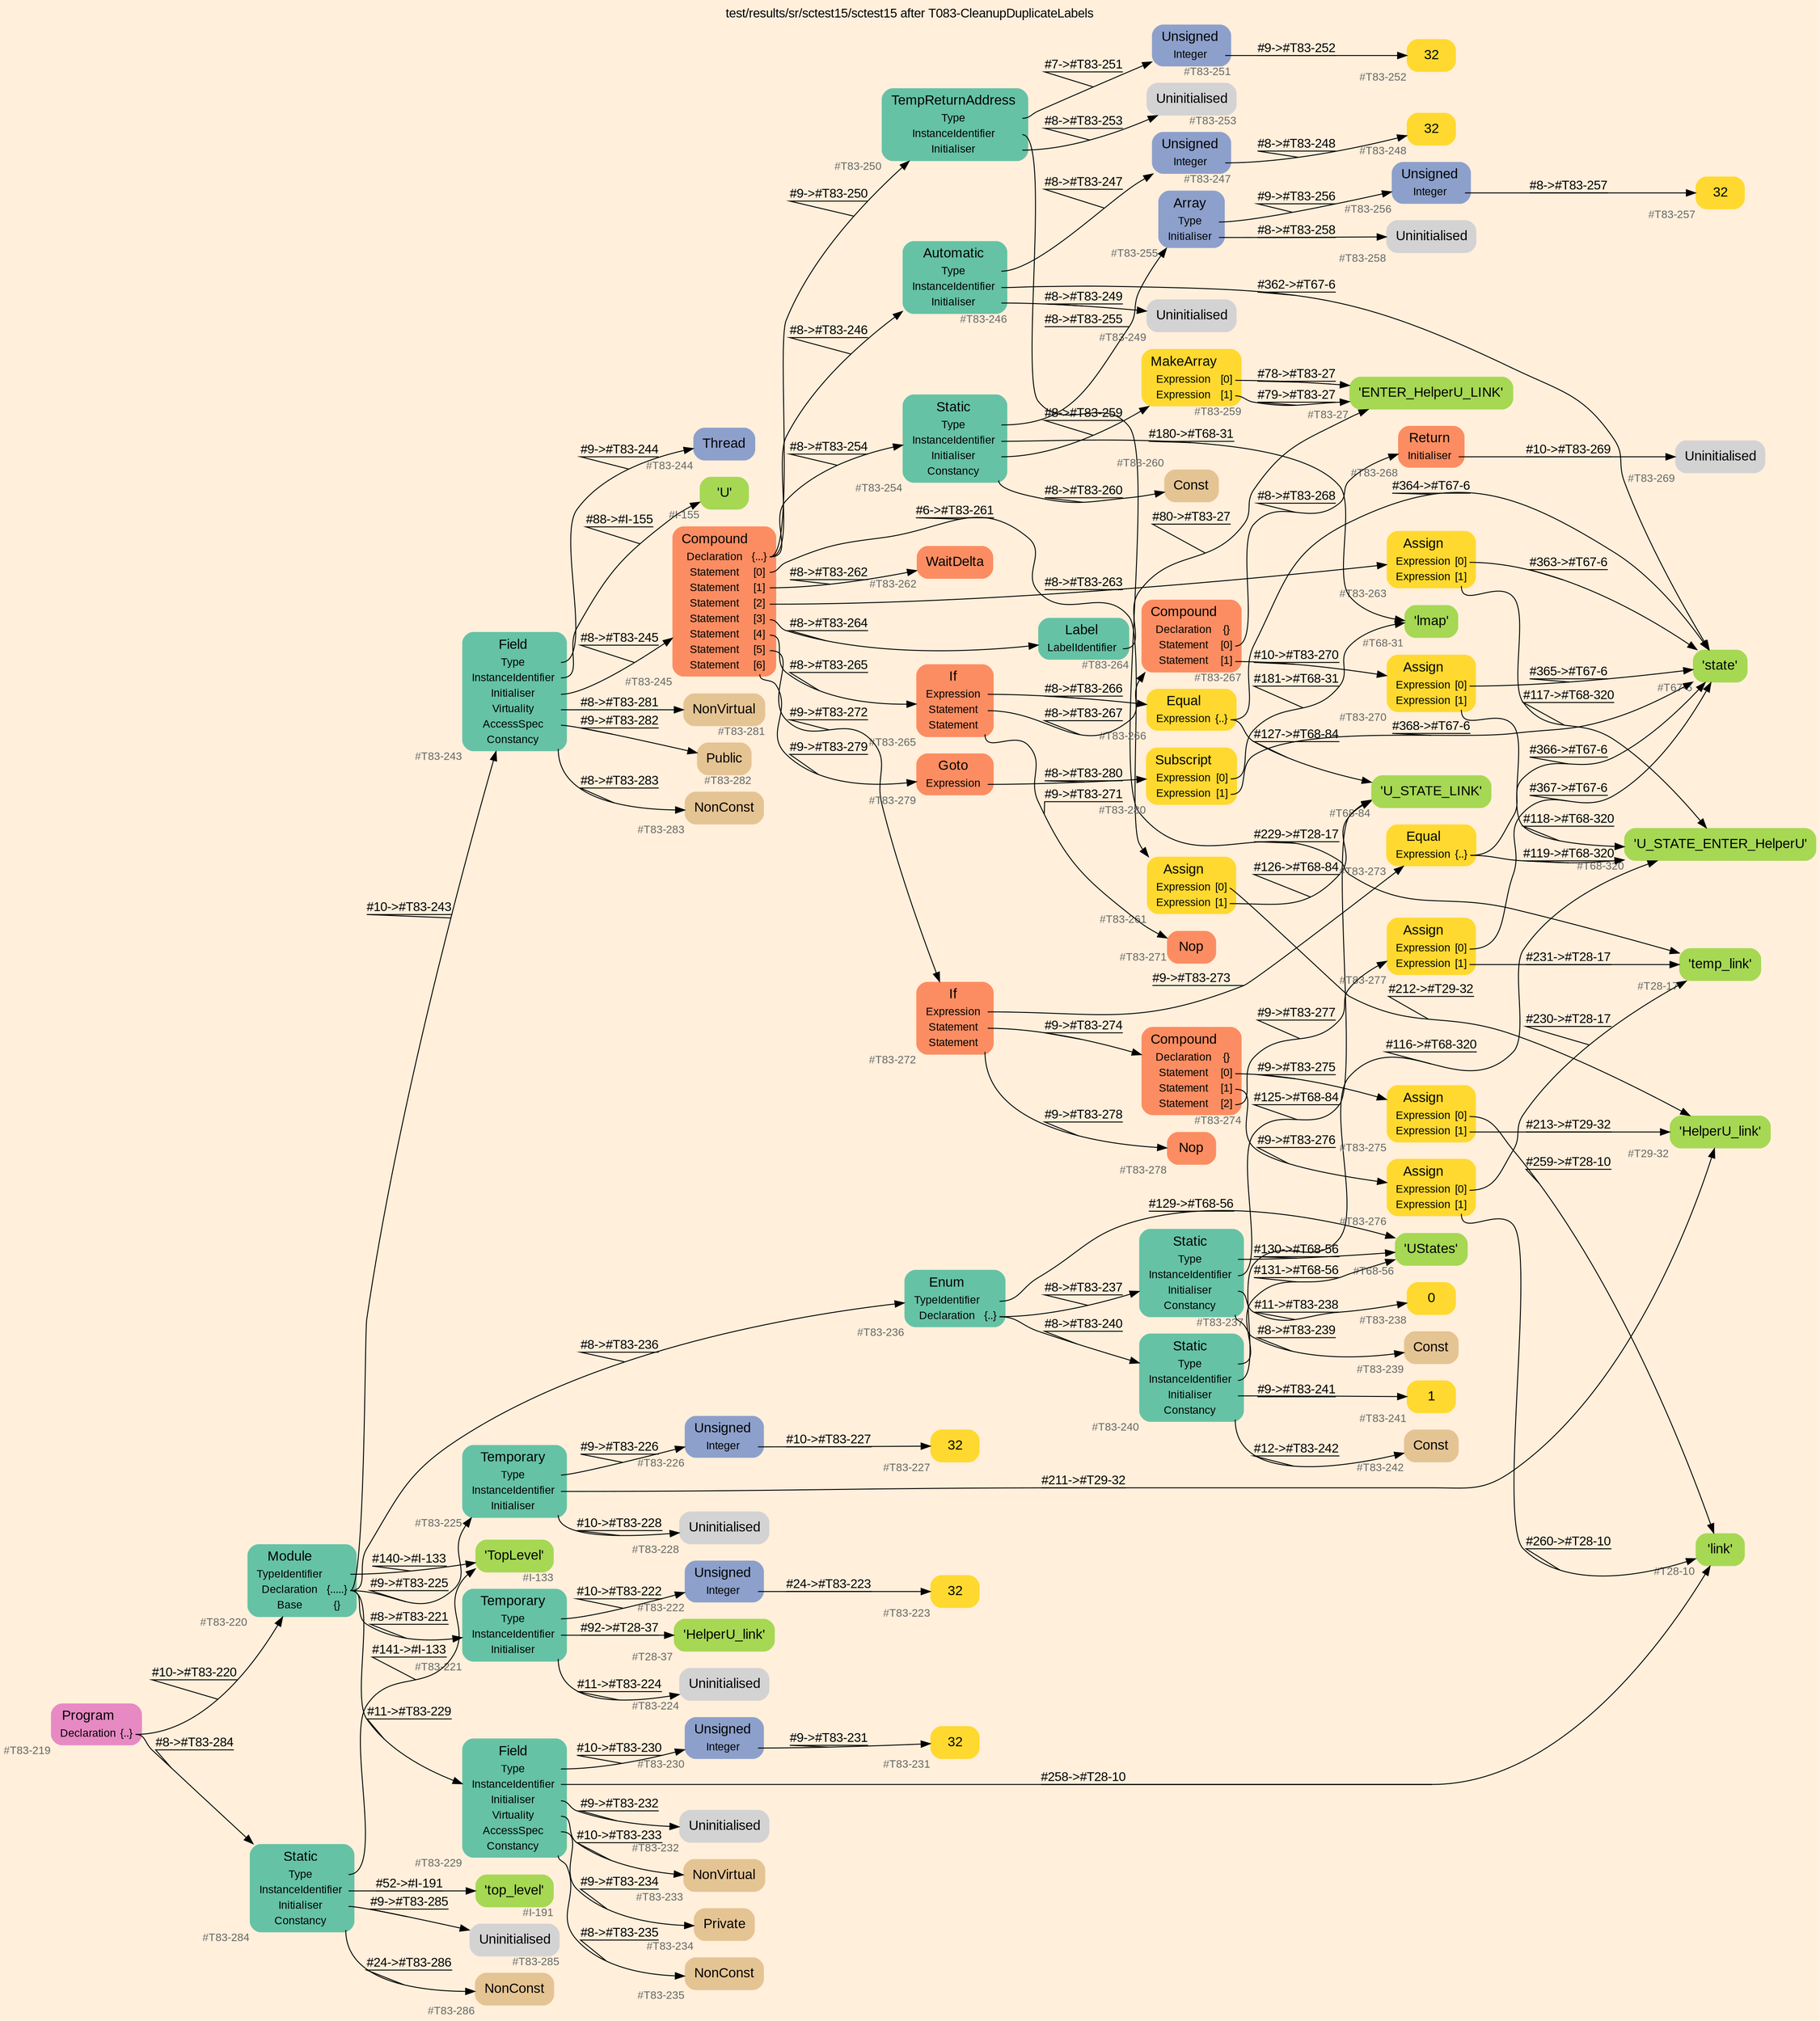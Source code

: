 digraph "test/results/sr/sctest15/sctest15 after T083-CleanupDuplicateLabels" {
label = "test/results/sr/sctest15/sctest15 after T083-CleanupDuplicateLabels"
labelloc = t
graph [
    rankdir = "LR"
    ranksep = 0.3
    bgcolor = antiquewhite1
    color = black
    fontcolor = black
    fontname = "Arial"
];
node [
    fontname = "Arial"
];
edge [
    fontname = "Arial"
];

// -------------------- node figure --------------------
// -------- block #T83-219 ----------
"#T83-219" [
    fillcolor = "/set28/4"
    xlabel = "#T83-219"
    fontsize = "12"
    fontcolor = grey40
    shape = "plaintext"
    label = <<TABLE BORDER="0" CELLBORDER="0" CELLSPACING="0">
     <TR><TD><FONT COLOR="black" POINT-SIZE="15">Program</FONT></TD></TR>
     <TR><TD><FONT COLOR="black" POINT-SIZE="12">Declaration</FONT></TD><TD PORT="port0"><FONT COLOR="black" POINT-SIZE="12">{..}</FONT></TD></TR>
    </TABLE>>
    style = "rounded,filled"
];

// -------- block #T83-220 ----------
"#T83-220" [
    fillcolor = "/set28/1"
    xlabel = "#T83-220"
    fontsize = "12"
    fontcolor = grey40
    shape = "plaintext"
    label = <<TABLE BORDER="0" CELLBORDER="0" CELLSPACING="0">
     <TR><TD><FONT COLOR="black" POINT-SIZE="15">Module</FONT></TD></TR>
     <TR><TD><FONT COLOR="black" POINT-SIZE="12">TypeIdentifier</FONT></TD><TD PORT="port0"></TD></TR>
     <TR><TD><FONT COLOR="black" POINT-SIZE="12">Declaration</FONT></TD><TD PORT="port1"><FONT COLOR="black" POINT-SIZE="12">{.....}</FONT></TD></TR>
     <TR><TD><FONT COLOR="black" POINT-SIZE="12">Base</FONT></TD><TD PORT="port2"><FONT COLOR="black" POINT-SIZE="12">{}</FONT></TD></TR>
    </TABLE>>
    style = "rounded,filled"
];

// -------- block #I-133 ----------
"#I-133" [
    fillcolor = "/set28/5"
    xlabel = "#I-133"
    fontsize = "12"
    fontcolor = grey40
    shape = "plaintext"
    label = <<TABLE BORDER="0" CELLBORDER="0" CELLSPACING="0">
     <TR><TD><FONT COLOR="black" POINT-SIZE="15">'TopLevel'</FONT></TD></TR>
    </TABLE>>
    style = "rounded,filled"
];

// -------- block #T83-221 ----------
"#T83-221" [
    fillcolor = "/set28/1"
    xlabel = "#T83-221"
    fontsize = "12"
    fontcolor = grey40
    shape = "plaintext"
    label = <<TABLE BORDER="0" CELLBORDER="0" CELLSPACING="0">
     <TR><TD><FONT COLOR="black" POINT-SIZE="15">Temporary</FONT></TD></TR>
     <TR><TD><FONT COLOR="black" POINT-SIZE="12">Type</FONT></TD><TD PORT="port0"></TD></TR>
     <TR><TD><FONT COLOR="black" POINT-SIZE="12">InstanceIdentifier</FONT></TD><TD PORT="port1"></TD></TR>
     <TR><TD><FONT COLOR="black" POINT-SIZE="12">Initialiser</FONT></TD><TD PORT="port2"></TD></TR>
    </TABLE>>
    style = "rounded,filled"
];

// -------- block #T83-222 ----------
"#T83-222" [
    fillcolor = "/set28/3"
    xlabel = "#T83-222"
    fontsize = "12"
    fontcolor = grey40
    shape = "plaintext"
    label = <<TABLE BORDER="0" CELLBORDER="0" CELLSPACING="0">
     <TR><TD><FONT COLOR="black" POINT-SIZE="15">Unsigned</FONT></TD></TR>
     <TR><TD><FONT COLOR="black" POINT-SIZE="12">Integer</FONT></TD><TD PORT="port0"></TD></TR>
    </TABLE>>
    style = "rounded,filled"
];

// -------- block #T83-223 ----------
"#T83-223" [
    fillcolor = "/set28/6"
    xlabel = "#T83-223"
    fontsize = "12"
    fontcolor = grey40
    shape = "plaintext"
    label = <<TABLE BORDER="0" CELLBORDER="0" CELLSPACING="0">
     <TR><TD><FONT COLOR="black" POINT-SIZE="15">32</FONT></TD></TR>
    </TABLE>>
    style = "rounded,filled"
];

// -------- block #T28-37 ----------
"#T28-37" [
    fillcolor = "/set28/5"
    xlabel = "#T28-37"
    fontsize = "12"
    fontcolor = grey40
    shape = "plaintext"
    label = <<TABLE BORDER="0" CELLBORDER="0" CELLSPACING="0">
     <TR><TD><FONT COLOR="black" POINT-SIZE="15">'HelperU_link'</FONT></TD></TR>
    </TABLE>>
    style = "rounded,filled"
];

// -------- block #T83-224 ----------
"#T83-224" [
    xlabel = "#T83-224"
    fontsize = "12"
    fontcolor = grey40
    shape = "plaintext"
    label = <<TABLE BORDER="0" CELLBORDER="0" CELLSPACING="0">
     <TR><TD><FONT COLOR="black" POINT-SIZE="15">Uninitialised</FONT></TD></TR>
    </TABLE>>
    style = "rounded,filled"
];

// -------- block #T83-225 ----------
"#T83-225" [
    fillcolor = "/set28/1"
    xlabel = "#T83-225"
    fontsize = "12"
    fontcolor = grey40
    shape = "plaintext"
    label = <<TABLE BORDER="0" CELLBORDER="0" CELLSPACING="0">
     <TR><TD><FONT COLOR="black" POINT-SIZE="15">Temporary</FONT></TD></TR>
     <TR><TD><FONT COLOR="black" POINT-SIZE="12">Type</FONT></TD><TD PORT="port0"></TD></TR>
     <TR><TD><FONT COLOR="black" POINT-SIZE="12">InstanceIdentifier</FONT></TD><TD PORT="port1"></TD></TR>
     <TR><TD><FONT COLOR="black" POINT-SIZE="12">Initialiser</FONT></TD><TD PORT="port2"></TD></TR>
    </TABLE>>
    style = "rounded,filled"
];

// -------- block #T83-226 ----------
"#T83-226" [
    fillcolor = "/set28/3"
    xlabel = "#T83-226"
    fontsize = "12"
    fontcolor = grey40
    shape = "plaintext"
    label = <<TABLE BORDER="0" CELLBORDER="0" CELLSPACING="0">
     <TR><TD><FONT COLOR="black" POINT-SIZE="15">Unsigned</FONT></TD></TR>
     <TR><TD><FONT COLOR="black" POINT-SIZE="12">Integer</FONT></TD><TD PORT="port0"></TD></TR>
    </TABLE>>
    style = "rounded,filled"
];

// -------- block #T83-227 ----------
"#T83-227" [
    fillcolor = "/set28/6"
    xlabel = "#T83-227"
    fontsize = "12"
    fontcolor = grey40
    shape = "plaintext"
    label = <<TABLE BORDER="0" CELLBORDER="0" CELLSPACING="0">
     <TR><TD><FONT COLOR="black" POINT-SIZE="15">32</FONT></TD></TR>
    </TABLE>>
    style = "rounded,filled"
];

// -------- block #T29-32 ----------
"#T29-32" [
    fillcolor = "/set28/5"
    xlabel = "#T29-32"
    fontsize = "12"
    fontcolor = grey40
    shape = "plaintext"
    label = <<TABLE BORDER="0" CELLBORDER="0" CELLSPACING="0">
     <TR><TD><FONT COLOR="black" POINT-SIZE="15">'HelperU_link'</FONT></TD></TR>
    </TABLE>>
    style = "rounded,filled"
];

// -------- block #T83-228 ----------
"#T83-228" [
    xlabel = "#T83-228"
    fontsize = "12"
    fontcolor = grey40
    shape = "plaintext"
    label = <<TABLE BORDER="0" CELLBORDER="0" CELLSPACING="0">
     <TR><TD><FONT COLOR="black" POINT-SIZE="15">Uninitialised</FONT></TD></TR>
    </TABLE>>
    style = "rounded,filled"
];

// -------- block #T83-229 ----------
"#T83-229" [
    fillcolor = "/set28/1"
    xlabel = "#T83-229"
    fontsize = "12"
    fontcolor = grey40
    shape = "plaintext"
    label = <<TABLE BORDER="0" CELLBORDER="0" CELLSPACING="0">
     <TR><TD><FONT COLOR="black" POINT-SIZE="15">Field</FONT></TD></TR>
     <TR><TD><FONT COLOR="black" POINT-SIZE="12">Type</FONT></TD><TD PORT="port0"></TD></TR>
     <TR><TD><FONT COLOR="black" POINT-SIZE="12">InstanceIdentifier</FONT></TD><TD PORT="port1"></TD></TR>
     <TR><TD><FONT COLOR="black" POINT-SIZE="12">Initialiser</FONT></TD><TD PORT="port2"></TD></TR>
     <TR><TD><FONT COLOR="black" POINT-SIZE="12">Virtuality</FONT></TD><TD PORT="port3"></TD></TR>
     <TR><TD><FONT COLOR="black" POINT-SIZE="12">AccessSpec</FONT></TD><TD PORT="port4"></TD></TR>
     <TR><TD><FONT COLOR="black" POINT-SIZE="12">Constancy</FONT></TD><TD PORT="port5"></TD></TR>
    </TABLE>>
    style = "rounded,filled"
];

// -------- block #T83-230 ----------
"#T83-230" [
    fillcolor = "/set28/3"
    xlabel = "#T83-230"
    fontsize = "12"
    fontcolor = grey40
    shape = "plaintext"
    label = <<TABLE BORDER="0" CELLBORDER="0" CELLSPACING="0">
     <TR><TD><FONT COLOR="black" POINT-SIZE="15">Unsigned</FONT></TD></TR>
     <TR><TD><FONT COLOR="black" POINT-SIZE="12">Integer</FONT></TD><TD PORT="port0"></TD></TR>
    </TABLE>>
    style = "rounded,filled"
];

// -------- block #T83-231 ----------
"#T83-231" [
    fillcolor = "/set28/6"
    xlabel = "#T83-231"
    fontsize = "12"
    fontcolor = grey40
    shape = "plaintext"
    label = <<TABLE BORDER="0" CELLBORDER="0" CELLSPACING="0">
     <TR><TD><FONT COLOR="black" POINT-SIZE="15">32</FONT></TD></TR>
    </TABLE>>
    style = "rounded,filled"
];

// -------- block #T28-10 ----------
"#T28-10" [
    fillcolor = "/set28/5"
    xlabel = "#T28-10"
    fontsize = "12"
    fontcolor = grey40
    shape = "plaintext"
    label = <<TABLE BORDER="0" CELLBORDER="0" CELLSPACING="0">
     <TR><TD><FONT COLOR="black" POINT-SIZE="15">'link'</FONT></TD></TR>
    </TABLE>>
    style = "rounded,filled"
];

// -------- block #T83-232 ----------
"#T83-232" [
    xlabel = "#T83-232"
    fontsize = "12"
    fontcolor = grey40
    shape = "plaintext"
    label = <<TABLE BORDER="0" CELLBORDER="0" CELLSPACING="0">
     <TR><TD><FONT COLOR="black" POINT-SIZE="15">Uninitialised</FONT></TD></TR>
    </TABLE>>
    style = "rounded,filled"
];

// -------- block #T83-233 ----------
"#T83-233" [
    fillcolor = "/set28/7"
    xlabel = "#T83-233"
    fontsize = "12"
    fontcolor = grey40
    shape = "plaintext"
    label = <<TABLE BORDER="0" CELLBORDER="0" CELLSPACING="0">
     <TR><TD><FONT COLOR="black" POINT-SIZE="15">NonVirtual</FONT></TD></TR>
    </TABLE>>
    style = "rounded,filled"
];

// -------- block #T83-234 ----------
"#T83-234" [
    fillcolor = "/set28/7"
    xlabel = "#T83-234"
    fontsize = "12"
    fontcolor = grey40
    shape = "plaintext"
    label = <<TABLE BORDER="0" CELLBORDER="0" CELLSPACING="0">
     <TR><TD><FONT COLOR="black" POINT-SIZE="15">Private</FONT></TD></TR>
    </TABLE>>
    style = "rounded,filled"
];

// -------- block #T83-235 ----------
"#T83-235" [
    fillcolor = "/set28/7"
    xlabel = "#T83-235"
    fontsize = "12"
    fontcolor = grey40
    shape = "plaintext"
    label = <<TABLE BORDER="0" CELLBORDER="0" CELLSPACING="0">
     <TR><TD><FONT COLOR="black" POINT-SIZE="15">NonConst</FONT></TD></TR>
    </TABLE>>
    style = "rounded,filled"
];

// -------- block #T83-236 ----------
"#T83-236" [
    fillcolor = "/set28/1"
    xlabel = "#T83-236"
    fontsize = "12"
    fontcolor = grey40
    shape = "plaintext"
    label = <<TABLE BORDER="0" CELLBORDER="0" CELLSPACING="0">
     <TR><TD><FONT COLOR="black" POINT-SIZE="15">Enum</FONT></TD></TR>
     <TR><TD><FONT COLOR="black" POINT-SIZE="12">TypeIdentifier</FONT></TD><TD PORT="port0"></TD></TR>
     <TR><TD><FONT COLOR="black" POINT-SIZE="12">Declaration</FONT></TD><TD PORT="port1"><FONT COLOR="black" POINT-SIZE="12">{..}</FONT></TD></TR>
    </TABLE>>
    style = "rounded,filled"
];

// -------- block #T68-56 ----------
"#T68-56" [
    fillcolor = "/set28/5"
    xlabel = "#T68-56"
    fontsize = "12"
    fontcolor = grey40
    shape = "plaintext"
    label = <<TABLE BORDER="0" CELLBORDER="0" CELLSPACING="0">
     <TR><TD><FONT COLOR="black" POINT-SIZE="15">'UStates'</FONT></TD></TR>
    </TABLE>>
    style = "rounded,filled"
];

// -------- block #T83-237 ----------
"#T83-237" [
    fillcolor = "/set28/1"
    xlabel = "#T83-237"
    fontsize = "12"
    fontcolor = grey40
    shape = "plaintext"
    label = <<TABLE BORDER="0" CELLBORDER="0" CELLSPACING="0">
     <TR><TD><FONT COLOR="black" POINT-SIZE="15">Static</FONT></TD></TR>
     <TR><TD><FONT COLOR="black" POINT-SIZE="12">Type</FONT></TD><TD PORT="port0"></TD></TR>
     <TR><TD><FONT COLOR="black" POINT-SIZE="12">InstanceIdentifier</FONT></TD><TD PORT="port1"></TD></TR>
     <TR><TD><FONT COLOR="black" POINT-SIZE="12">Initialiser</FONT></TD><TD PORT="port2"></TD></TR>
     <TR><TD><FONT COLOR="black" POINT-SIZE="12">Constancy</FONT></TD><TD PORT="port3"></TD></TR>
    </TABLE>>
    style = "rounded,filled"
];

// -------- block #T68-84 ----------
"#T68-84" [
    fillcolor = "/set28/5"
    xlabel = "#T68-84"
    fontsize = "12"
    fontcolor = grey40
    shape = "plaintext"
    label = <<TABLE BORDER="0" CELLBORDER="0" CELLSPACING="0">
     <TR><TD><FONT COLOR="black" POINT-SIZE="15">'U_STATE_LINK'</FONT></TD></TR>
    </TABLE>>
    style = "rounded,filled"
];

// -------- block #T83-238 ----------
"#T83-238" [
    fillcolor = "/set28/6"
    xlabel = "#T83-238"
    fontsize = "12"
    fontcolor = grey40
    shape = "plaintext"
    label = <<TABLE BORDER="0" CELLBORDER="0" CELLSPACING="0">
     <TR><TD><FONT COLOR="black" POINT-SIZE="15">0</FONT></TD></TR>
    </TABLE>>
    style = "rounded,filled"
];

// -------- block #T83-239 ----------
"#T83-239" [
    fillcolor = "/set28/7"
    xlabel = "#T83-239"
    fontsize = "12"
    fontcolor = grey40
    shape = "plaintext"
    label = <<TABLE BORDER="0" CELLBORDER="0" CELLSPACING="0">
     <TR><TD><FONT COLOR="black" POINT-SIZE="15">Const</FONT></TD></TR>
    </TABLE>>
    style = "rounded,filled"
];

// -------- block #T83-240 ----------
"#T83-240" [
    fillcolor = "/set28/1"
    xlabel = "#T83-240"
    fontsize = "12"
    fontcolor = grey40
    shape = "plaintext"
    label = <<TABLE BORDER="0" CELLBORDER="0" CELLSPACING="0">
     <TR><TD><FONT COLOR="black" POINT-SIZE="15">Static</FONT></TD></TR>
     <TR><TD><FONT COLOR="black" POINT-SIZE="12">Type</FONT></TD><TD PORT="port0"></TD></TR>
     <TR><TD><FONT COLOR="black" POINT-SIZE="12">InstanceIdentifier</FONT></TD><TD PORT="port1"></TD></TR>
     <TR><TD><FONT COLOR="black" POINT-SIZE="12">Initialiser</FONT></TD><TD PORT="port2"></TD></TR>
     <TR><TD><FONT COLOR="black" POINT-SIZE="12">Constancy</FONT></TD><TD PORT="port3"></TD></TR>
    </TABLE>>
    style = "rounded,filled"
];

// -------- block #T68-320 ----------
"#T68-320" [
    fillcolor = "/set28/5"
    xlabel = "#T68-320"
    fontsize = "12"
    fontcolor = grey40
    shape = "plaintext"
    label = <<TABLE BORDER="0" CELLBORDER="0" CELLSPACING="0">
     <TR><TD><FONT COLOR="black" POINT-SIZE="15">'U_STATE_ENTER_HelperU'</FONT></TD></TR>
    </TABLE>>
    style = "rounded,filled"
];

// -------- block #T83-241 ----------
"#T83-241" [
    fillcolor = "/set28/6"
    xlabel = "#T83-241"
    fontsize = "12"
    fontcolor = grey40
    shape = "plaintext"
    label = <<TABLE BORDER="0" CELLBORDER="0" CELLSPACING="0">
     <TR><TD><FONT COLOR="black" POINT-SIZE="15">1</FONT></TD></TR>
    </TABLE>>
    style = "rounded,filled"
];

// -------- block #T83-242 ----------
"#T83-242" [
    fillcolor = "/set28/7"
    xlabel = "#T83-242"
    fontsize = "12"
    fontcolor = grey40
    shape = "plaintext"
    label = <<TABLE BORDER="0" CELLBORDER="0" CELLSPACING="0">
     <TR><TD><FONT COLOR="black" POINT-SIZE="15">Const</FONT></TD></TR>
    </TABLE>>
    style = "rounded,filled"
];

// -------- block #T83-243 ----------
"#T83-243" [
    fillcolor = "/set28/1"
    xlabel = "#T83-243"
    fontsize = "12"
    fontcolor = grey40
    shape = "plaintext"
    label = <<TABLE BORDER="0" CELLBORDER="0" CELLSPACING="0">
     <TR><TD><FONT COLOR="black" POINT-SIZE="15">Field</FONT></TD></TR>
     <TR><TD><FONT COLOR="black" POINT-SIZE="12">Type</FONT></TD><TD PORT="port0"></TD></TR>
     <TR><TD><FONT COLOR="black" POINT-SIZE="12">InstanceIdentifier</FONT></TD><TD PORT="port1"></TD></TR>
     <TR><TD><FONT COLOR="black" POINT-SIZE="12">Initialiser</FONT></TD><TD PORT="port2"></TD></TR>
     <TR><TD><FONT COLOR="black" POINT-SIZE="12">Virtuality</FONT></TD><TD PORT="port3"></TD></TR>
     <TR><TD><FONT COLOR="black" POINT-SIZE="12">AccessSpec</FONT></TD><TD PORT="port4"></TD></TR>
     <TR><TD><FONT COLOR="black" POINT-SIZE="12">Constancy</FONT></TD><TD PORT="port5"></TD></TR>
    </TABLE>>
    style = "rounded,filled"
];

// -------- block #T83-244 ----------
"#T83-244" [
    fillcolor = "/set28/3"
    xlabel = "#T83-244"
    fontsize = "12"
    fontcolor = grey40
    shape = "plaintext"
    label = <<TABLE BORDER="0" CELLBORDER="0" CELLSPACING="0">
     <TR><TD><FONT COLOR="black" POINT-SIZE="15">Thread</FONT></TD></TR>
    </TABLE>>
    style = "rounded,filled"
];

// -------- block #I-155 ----------
"#I-155" [
    fillcolor = "/set28/5"
    xlabel = "#I-155"
    fontsize = "12"
    fontcolor = grey40
    shape = "plaintext"
    label = <<TABLE BORDER="0" CELLBORDER="0" CELLSPACING="0">
     <TR><TD><FONT COLOR="black" POINT-SIZE="15">'U'</FONT></TD></TR>
    </TABLE>>
    style = "rounded,filled"
];

// -------- block #T83-245 ----------
"#T83-245" [
    fillcolor = "/set28/2"
    xlabel = "#T83-245"
    fontsize = "12"
    fontcolor = grey40
    shape = "plaintext"
    label = <<TABLE BORDER="0" CELLBORDER="0" CELLSPACING="0">
     <TR><TD><FONT COLOR="black" POINT-SIZE="15">Compound</FONT></TD></TR>
     <TR><TD><FONT COLOR="black" POINT-SIZE="12">Declaration</FONT></TD><TD PORT="port0"><FONT COLOR="black" POINT-SIZE="12">{...}</FONT></TD></TR>
     <TR><TD><FONT COLOR="black" POINT-SIZE="12">Statement</FONT></TD><TD PORT="port1"><FONT COLOR="black" POINT-SIZE="12">[0]</FONT></TD></TR>
     <TR><TD><FONT COLOR="black" POINT-SIZE="12">Statement</FONT></TD><TD PORT="port2"><FONT COLOR="black" POINT-SIZE="12">[1]</FONT></TD></TR>
     <TR><TD><FONT COLOR="black" POINT-SIZE="12">Statement</FONT></TD><TD PORT="port3"><FONT COLOR="black" POINT-SIZE="12">[2]</FONT></TD></TR>
     <TR><TD><FONT COLOR="black" POINT-SIZE="12">Statement</FONT></TD><TD PORT="port4"><FONT COLOR="black" POINT-SIZE="12">[3]</FONT></TD></TR>
     <TR><TD><FONT COLOR="black" POINT-SIZE="12">Statement</FONT></TD><TD PORT="port5"><FONT COLOR="black" POINT-SIZE="12">[4]</FONT></TD></TR>
     <TR><TD><FONT COLOR="black" POINT-SIZE="12">Statement</FONT></TD><TD PORT="port6"><FONT COLOR="black" POINT-SIZE="12">[5]</FONT></TD></TR>
     <TR><TD><FONT COLOR="black" POINT-SIZE="12">Statement</FONT></TD><TD PORT="port7"><FONT COLOR="black" POINT-SIZE="12">[6]</FONT></TD></TR>
    </TABLE>>
    style = "rounded,filled"
];

// -------- block #T83-246 ----------
"#T83-246" [
    fillcolor = "/set28/1"
    xlabel = "#T83-246"
    fontsize = "12"
    fontcolor = grey40
    shape = "plaintext"
    label = <<TABLE BORDER="0" CELLBORDER="0" CELLSPACING="0">
     <TR><TD><FONT COLOR="black" POINT-SIZE="15">Automatic</FONT></TD></TR>
     <TR><TD><FONT COLOR="black" POINT-SIZE="12">Type</FONT></TD><TD PORT="port0"></TD></TR>
     <TR><TD><FONT COLOR="black" POINT-SIZE="12">InstanceIdentifier</FONT></TD><TD PORT="port1"></TD></TR>
     <TR><TD><FONT COLOR="black" POINT-SIZE="12">Initialiser</FONT></TD><TD PORT="port2"></TD></TR>
    </TABLE>>
    style = "rounded,filled"
];

// -------- block #T83-247 ----------
"#T83-247" [
    fillcolor = "/set28/3"
    xlabel = "#T83-247"
    fontsize = "12"
    fontcolor = grey40
    shape = "plaintext"
    label = <<TABLE BORDER="0" CELLBORDER="0" CELLSPACING="0">
     <TR><TD><FONT COLOR="black" POINT-SIZE="15">Unsigned</FONT></TD></TR>
     <TR><TD><FONT COLOR="black" POINT-SIZE="12">Integer</FONT></TD><TD PORT="port0"></TD></TR>
    </TABLE>>
    style = "rounded,filled"
];

// -------- block #T83-248 ----------
"#T83-248" [
    fillcolor = "/set28/6"
    xlabel = "#T83-248"
    fontsize = "12"
    fontcolor = grey40
    shape = "plaintext"
    label = <<TABLE BORDER="0" CELLBORDER="0" CELLSPACING="0">
     <TR><TD><FONT COLOR="black" POINT-SIZE="15">32</FONT></TD></TR>
    </TABLE>>
    style = "rounded,filled"
];

// -------- block #T67-6 ----------
"#T67-6" [
    fillcolor = "/set28/5"
    xlabel = "#T67-6"
    fontsize = "12"
    fontcolor = grey40
    shape = "plaintext"
    label = <<TABLE BORDER="0" CELLBORDER="0" CELLSPACING="0">
     <TR><TD><FONT COLOR="black" POINT-SIZE="15">'state'</FONT></TD></TR>
    </TABLE>>
    style = "rounded,filled"
];

// -------- block #T83-249 ----------
"#T83-249" [
    xlabel = "#T83-249"
    fontsize = "12"
    fontcolor = grey40
    shape = "plaintext"
    label = <<TABLE BORDER="0" CELLBORDER="0" CELLSPACING="0">
     <TR><TD><FONT COLOR="black" POINT-SIZE="15">Uninitialised</FONT></TD></TR>
    </TABLE>>
    style = "rounded,filled"
];

// -------- block #T83-250 ----------
"#T83-250" [
    fillcolor = "/set28/1"
    xlabel = "#T83-250"
    fontsize = "12"
    fontcolor = grey40
    shape = "plaintext"
    label = <<TABLE BORDER="0" CELLBORDER="0" CELLSPACING="0">
     <TR><TD><FONT COLOR="black" POINT-SIZE="15">TempReturnAddress</FONT></TD></TR>
     <TR><TD><FONT COLOR="black" POINT-SIZE="12">Type</FONT></TD><TD PORT="port0"></TD></TR>
     <TR><TD><FONT COLOR="black" POINT-SIZE="12">InstanceIdentifier</FONT></TD><TD PORT="port1"></TD></TR>
     <TR><TD><FONT COLOR="black" POINT-SIZE="12">Initialiser</FONT></TD><TD PORT="port2"></TD></TR>
    </TABLE>>
    style = "rounded,filled"
];

// -------- block #T83-251 ----------
"#T83-251" [
    fillcolor = "/set28/3"
    xlabel = "#T83-251"
    fontsize = "12"
    fontcolor = grey40
    shape = "plaintext"
    label = <<TABLE BORDER="0" CELLBORDER="0" CELLSPACING="0">
     <TR><TD><FONT COLOR="black" POINT-SIZE="15">Unsigned</FONT></TD></TR>
     <TR><TD><FONT COLOR="black" POINT-SIZE="12">Integer</FONT></TD><TD PORT="port0"></TD></TR>
    </TABLE>>
    style = "rounded,filled"
];

// -------- block #T83-252 ----------
"#T83-252" [
    fillcolor = "/set28/6"
    xlabel = "#T83-252"
    fontsize = "12"
    fontcolor = grey40
    shape = "plaintext"
    label = <<TABLE BORDER="0" CELLBORDER="0" CELLSPACING="0">
     <TR><TD><FONT COLOR="black" POINT-SIZE="15">32</FONT></TD></TR>
    </TABLE>>
    style = "rounded,filled"
];

// -------- block #T28-17 ----------
"#T28-17" [
    fillcolor = "/set28/5"
    xlabel = "#T28-17"
    fontsize = "12"
    fontcolor = grey40
    shape = "plaintext"
    label = <<TABLE BORDER="0" CELLBORDER="0" CELLSPACING="0">
     <TR><TD><FONT COLOR="black" POINT-SIZE="15">'temp_link'</FONT></TD></TR>
    </TABLE>>
    style = "rounded,filled"
];

// -------- block #T83-253 ----------
"#T83-253" [
    xlabel = "#T83-253"
    fontsize = "12"
    fontcolor = grey40
    shape = "plaintext"
    label = <<TABLE BORDER="0" CELLBORDER="0" CELLSPACING="0">
     <TR><TD><FONT COLOR="black" POINT-SIZE="15">Uninitialised</FONT></TD></TR>
    </TABLE>>
    style = "rounded,filled"
];

// -------- block #T83-254 ----------
"#T83-254" [
    fillcolor = "/set28/1"
    xlabel = "#T83-254"
    fontsize = "12"
    fontcolor = grey40
    shape = "plaintext"
    label = <<TABLE BORDER="0" CELLBORDER="0" CELLSPACING="0">
     <TR><TD><FONT COLOR="black" POINT-SIZE="15">Static</FONT></TD></TR>
     <TR><TD><FONT COLOR="black" POINT-SIZE="12">Type</FONT></TD><TD PORT="port0"></TD></TR>
     <TR><TD><FONT COLOR="black" POINT-SIZE="12">InstanceIdentifier</FONT></TD><TD PORT="port1"></TD></TR>
     <TR><TD><FONT COLOR="black" POINT-SIZE="12">Initialiser</FONT></TD><TD PORT="port2"></TD></TR>
     <TR><TD><FONT COLOR="black" POINT-SIZE="12">Constancy</FONT></TD><TD PORT="port3"></TD></TR>
    </TABLE>>
    style = "rounded,filled"
];

// -------- block #T83-255 ----------
"#T83-255" [
    fillcolor = "/set28/3"
    xlabel = "#T83-255"
    fontsize = "12"
    fontcolor = grey40
    shape = "plaintext"
    label = <<TABLE BORDER="0" CELLBORDER="0" CELLSPACING="0">
     <TR><TD><FONT COLOR="black" POINT-SIZE="15">Array</FONT></TD></TR>
     <TR><TD><FONT COLOR="black" POINT-SIZE="12">Type</FONT></TD><TD PORT="port0"></TD></TR>
     <TR><TD><FONT COLOR="black" POINT-SIZE="12">Initialiser</FONT></TD><TD PORT="port1"></TD></TR>
    </TABLE>>
    style = "rounded,filled"
];

// -------- block #T83-256 ----------
"#T83-256" [
    fillcolor = "/set28/3"
    xlabel = "#T83-256"
    fontsize = "12"
    fontcolor = grey40
    shape = "plaintext"
    label = <<TABLE BORDER="0" CELLBORDER="0" CELLSPACING="0">
     <TR><TD><FONT COLOR="black" POINT-SIZE="15">Unsigned</FONT></TD></TR>
     <TR><TD><FONT COLOR="black" POINT-SIZE="12">Integer</FONT></TD><TD PORT="port0"></TD></TR>
    </TABLE>>
    style = "rounded,filled"
];

// -------- block #T83-257 ----------
"#T83-257" [
    fillcolor = "/set28/6"
    xlabel = "#T83-257"
    fontsize = "12"
    fontcolor = grey40
    shape = "plaintext"
    label = <<TABLE BORDER="0" CELLBORDER="0" CELLSPACING="0">
     <TR><TD><FONT COLOR="black" POINT-SIZE="15">32</FONT></TD></TR>
    </TABLE>>
    style = "rounded,filled"
];

// -------- block #T83-258 ----------
"#T83-258" [
    xlabel = "#T83-258"
    fontsize = "12"
    fontcolor = grey40
    shape = "plaintext"
    label = <<TABLE BORDER="0" CELLBORDER="0" CELLSPACING="0">
     <TR><TD><FONT COLOR="black" POINT-SIZE="15">Uninitialised</FONT></TD></TR>
    </TABLE>>
    style = "rounded,filled"
];

// -------- block #T68-31 ----------
"#T68-31" [
    fillcolor = "/set28/5"
    xlabel = "#T68-31"
    fontsize = "12"
    fontcolor = grey40
    shape = "plaintext"
    label = <<TABLE BORDER="0" CELLBORDER="0" CELLSPACING="0">
     <TR><TD><FONT COLOR="black" POINT-SIZE="15">'lmap'</FONT></TD></TR>
    </TABLE>>
    style = "rounded,filled"
];

// -------- block #T83-259 ----------
"#T83-259" [
    fillcolor = "/set28/6"
    xlabel = "#T83-259"
    fontsize = "12"
    fontcolor = grey40
    shape = "plaintext"
    label = <<TABLE BORDER="0" CELLBORDER="0" CELLSPACING="0">
     <TR><TD><FONT COLOR="black" POINT-SIZE="15">MakeArray</FONT></TD></TR>
     <TR><TD><FONT COLOR="black" POINT-SIZE="12">Expression</FONT></TD><TD PORT="port0"><FONT COLOR="black" POINT-SIZE="12">[0]</FONT></TD></TR>
     <TR><TD><FONT COLOR="black" POINT-SIZE="12">Expression</FONT></TD><TD PORT="port1"><FONT COLOR="black" POINT-SIZE="12">[1]</FONT></TD></TR>
    </TABLE>>
    style = "rounded,filled"
];

// -------- block #T83-27 ----------
"#T83-27" [
    fillcolor = "/set28/5"
    xlabel = "#T83-27"
    fontsize = "12"
    fontcolor = grey40
    shape = "plaintext"
    label = <<TABLE BORDER="0" CELLBORDER="0" CELLSPACING="0">
     <TR><TD><FONT COLOR="black" POINT-SIZE="15">'ENTER_HelperU_LINK'</FONT></TD></TR>
    </TABLE>>
    style = "rounded,filled"
];

// -------- block #T83-260 ----------
"#T83-260" [
    fillcolor = "/set28/7"
    xlabel = "#T83-260"
    fontsize = "12"
    fontcolor = grey40
    shape = "plaintext"
    label = <<TABLE BORDER="0" CELLBORDER="0" CELLSPACING="0">
     <TR><TD><FONT COLOR="black" POINT-SIZE="15">Const</FONT></TD></TR>
    </TABLE>>
    style = "rounded,filled"
];

// -------- block #T83-261 ----------
"#T83-261" [
    fillcolor = "/set28/6"
    xlabel = "#T83-261"
    fontsize = "12"
    fontcolor = grey40
    shape = "plaintext"
    label = <<TABLE BORDER="0" CELLBORDER="0" CELLSPACING="0">
     <TR><TD><FONT COLOR="black" POINT-SIZE="15">Assign</FONT></TD></TR>
     <TR><TD><FONT COLOR="black" POINT-SIZE="12">Expression</FONT></TD><TD PORT="port0"><FONT COLOR="black" POINT-SIZE="12">[0]</FONT></TD></TR>
     <TR><TD><FONT COLOR="black" POINT-SIZE="12">Expression</FONT></TD><TD PORT="port1"><FONT COLOR="black" POINT-SIZE="12">[1]</FONT></TD></TR>
    </TABLE>>
    style = "rounded,filled"
];

// -------- block #T83-262 ----------
"#T83-262" [
    fillcolor = "/set28/2"
    xlabel = "#T83-262"
    fontsize = "12"
    fontcolor = grey40
    shape = "plaintext"
    label = <<TABLE BORDER="0" CELLBORDER="0" CELLSPACING="0">
     <TR><TD><FONT COLOR="black" POINT-SIZE="15">WaitDelta</FONT></TD></TR>
    </TABLE>>
    style = "rounded,filled"
];

// -------- block #T83-263 ----------
"#T83-263" [
    fillcolor = "/set28/6"
    xlabel = "#T83-263"
    fontsize = "12"
    fontcolor = grey40
    shape = "plaintext"
    label = <<TABLE BORDER="0" CELLBORDER="0" CELLSPACING="0">
     <TR><TD><FONT COLOR="black" POINT-SIZE="15">Assign</FONT></TD></TR>
     <TR><TD><FONT COLOR="black" POINT-SIZE="12">Expression</FONT></TD><TD PORT="port0"><FONT COLOR="black" POINT-SIZE="12">[0]</FONT></TD></TR>
     <TR><TD><FONT COLOR="black" POINT-SIZE="12">Expression</FONT></TD><TD PORT="port1"><FONT COLOR="black" POINT-SIZE="12">[1]</FONT></TD></TR>
    </TABLE>>
    style = "rounded,filled"
];

// -------- block #T83-264 ----------
"#T83-264" [
    fillcolor = "/set28/1"
    xlabel = "#T83-264"
    fontsize = "12"
    fontcolor = grey40
    shape = "plaintext"
    label = <<TABLE BORDER="0" CELLBORDER="0" CELLSPACING="0">
     <TR><TD><FONT COLOR="black" POINT-SIZE="15">Label</FONT></TD></TR>
     <TR><TD><FONT COLOR="black" POINT-SIZE="12">LabelIdentifier</FONT></TD><TD PORT="port0"></TD></TR>
    </TABLE>>
    style = "rounded,filled"
];

// -------- block #T83-265 ----------
"#T83-265" [
    fillcolor = "/set28/2"
    xlabel = "#T83-265"
    fontsize = "12"
    fontcolor = grey40
    shape = "plaintext"
    label = <<TABLE BORDER="0" CELLBORDER="0" CELLSPACING="0">
     <TR><TD><FONT COLOR="black" POINT-SIZE="15">If</FONT></TD></TR>
     <TR><TD><FONT COLOR="black" POINT-SIZE="12">Expression</FONT></TD><TD PORT="port0"></TD></TR>
     <TR><TD><FONT COLOR="black" POINT-SIZE="12">Statement</FONT></TD><TD PORT="port1"></TD></TR>
     <TR><TD><FONT COLOR="black" POINT-SIZE="12">Statement</FONT></TD><TD PORT="port2"></TD></TR>
    </TABLE>>
    style = "rounded,filled"
];

// -------- block #T83-266 ----------
"#T83-266" [
    fillcolor = "/set28/6"
    xlabel = "#T83-266"
    fontsize = "12"
    fontcolor = grey40
    shape = "plaintext"
    label = <<TABLE BORDER="0" CELLBORDER="0" CELLSPACING="0">
     <TR><TD><FONT COLOR="black" POINT-SIZE="15">Equal</FONT></TD></TR>
     <TR><TD><FONT COLOR="black" POINT-SIZE="12">Expression</FONT></TD><TD PORT="port0"><FONT COLOR="black" POINT-SIZE="12">{..}</FONT></TD></TR>
    </TABLE>>
    style = "rounded,filled"
];

// -------- block #T83-267 ----------
"#T83-267" [
    fillcolor = "/set28/2"
    xlabel = "#T83-267"
    fontsize = "12"
    fontcolor = grey40
    shape = "plaintext"
    label = <<TABLE BORDER="0" CELLBORDER="0" CELLSPACING="0">
     <TR><TD><FONT COLOR="black" POINT-SIZE="15">Compound</FONT></TD></TR>
     <TR><TD><FONT COLOR="black" POINT-SIZE="12">Declaration</FONT></TD><TD PORT="port0"><FONT COLOR="black" POINT-SIZE="12">{}</FONT></TD></TR>
     <TR><TD><FONT COLOR="black" POINT-SIZE="12">Statement</FONT></TD><TD PORT="port1"><FONT COLOR="black" POINT-SIZE="12">[0]</FONT></TD></TR>
     <TR><TD><FONT COLOR="black" POINT-SIZE="12">Statement</FONT></TD><TD PORT="port2"><FONT COLOR="black" POINT-SIZE="12">[1]</FONT></TD></TR>
    </TABLE>>
    style = "rounded,filled"
];

// -------- block #T83-268 ----------
"#T83-268" [
    fillcolor = "/set28/2"
    xlabel = "#T83-268"
    fontsize = "12"
    fontcolor = grey40
    shape = "plaintext"
    label = <<TABLE BORDER="0" CELLBORDER="0" CELLSPACING="0">
     <TR><TD><FONT COLOR="black" POINT-SIZE="15">Return</FONT></TD></TR>
     <TR><TD><FONT COLOR="black" POINT-SIZE="12">Initialiser</FONT></TD><TD PORT="port0"></TD></TR>
    </TABLE>>
    style = "rounded,filled"
];

// -------- block #T83-269 ----------
"#T83-269" [
    xlabel = "#T83-269"
    fontsize = "12"
    fontcolor = grey40
    shape = "plaintext"
    label = <<TABLE BORDER="0" CELLBORDER="0" CELLSPACING="0">
     <TR><TD><FONT COLOR="black" POINT-SIZE="15">Uninitialised</FONT></TD></TR>
    </TABLE>>
    style = "rounded,filled"
];

// -------- block #T83-270 ----------
"#T83-270" [
    fillcolor = "/set28/6"
    xlabel = "#T83-270"
    fontsize = "12"
    fontcolor = grey40
    shape = "plaintext"
    label = <<TABLE BORDER="0" CELLBORDER="0" CELLSPACING="0">
     <TR><TD><FONT COLOR="black" POINT-SIZE="15">Assign</FONT></TD></TR>
     <TR><TD><FONT COLOR="black" POINT-SIZE="12">Expression</FONT></TD><TD PORT="port0"><FONT COLOR="black" POINT-SIZE="12">[0]</FONT></TD></TR>
     <TR><TD><FONT COLOR="black" POINT-SIZE="12">Expression</FONT></TD><TD PORT="port1"><FONT COLOR="black" POINT-SIZE="12">[1]</FONT></TD></TR>
    </TABLE>>
    style = "rounded,filled"
];

// -------- block #T83-271 ----------
"#T83-271" [
    fillcolor = "/set28/2"
    xlabel = "#T83-271"
    fontsize = "12"
    fontcolor = grey40
    shape = "plaintext"
    label = <<TABLE BORDER="0" CELLBORDER="0" CELLSPACING="0">
     <TR><TD><FONT COLOR="black" POINT-SIZE="15">Nop</FONT></TD></TR>
    </TABLE>>
    style = "rounded,filled"
];

// -------- block #T83-272 ----------
"#T83-272" [
    fillcolor = "/set28/2"
    xlabel = "#T83-272"
    fontsize = "12"
    fontcolor = grey40
    shape = "plaintext"
    label = <<TABLE BORDER="0" CELLBORDER="0" CELLSPACING="0">
     <TR><TD><FONT COLOR="black" POINT-SIZE="15">If</FONT></TD></TR>
     <TR><TD><FONT COLOR="black" POINT-SIZE="12">Expression</FONT></TD><TD PORT="port0"></TD></TR>
     <TR><TD><FONT COLOR="black" POINT-SIZE="12">Statement</FONT></TD><TD PORT="port1"></TD></TR>
     <TR><TD><FONT COLOR="black" POINT-SIZE="12">Statement</FONT></TD><TD PORT="port2"></TD></TR>
    </TABLE>>
    style = "rounded,filled"
];

// -------- block #T83-273 ----------
"#T83-273" [
    fillcolor = "/set28/6"
    xlabel = "#T83-273"
    fontsize = "12"
    fontcolor = grey40
    shape = "plaintext"
    label = <<TABLE BORDER="0" CELLBORDER="0" CELLSPACING="0">
     <TR><TD><FONT COLOR="black" POINT-SIZE="15">Equal</FONT></TD></TR>
     <TR><TD><FONT COLOR="black" POINT-SIZE="12">Expression</FONT></TD><TD PORT="port0"><FONT COLOR="black" POINT-SIZE="12">{..}</FONT></TD></TR>
    </TABLE>>
    style = "rounded,filled"
];

// -------- block #T83-274 ----------
"#T83-274" [
    fillcolor = "/set28/2"
    xlabel = "#T83-274"
    fontsize = "12"
    fontcolor = grey40
    shape = "plaintext"
    label = <<TABLE BORDER="0" CELLBORDER="0" CELLSPACING="0">
     <TR><TD><FONT COLOR="black" POINT-SIZE="15">Compound</FONT></TD></TR>
     <TR><TD><FONT COLOR="black" POINT-SIZE="12">Declaration</FONT></TD><TD PORT="port0"><FONT COLOR="black" POINT-SIZE="12">{}</FONT></TD></TR>
     <TR><TD><FONT COLOR="black" POINT-SIZE="12">Statement</FONT></TD><TD PORT="port1"><FONT COLOR="black" POINT-SIZE="12">[0]</FONT></TD></TR>
     <TR><TD><FONT COLOR="black" POINT-SIZE="12">Statement</FONT></TD><TD PORT="port2"><FONT COLOR="black" POINT-SIZE="12">[1]</FONT></TD></TR>
     <TR><TD><FONT COLOR="black" POINT-SIZE="12">Statement</FONT></TD><TD PORT="port3"><FONT COLOR="black" POINT-SIZE="12">[2]</FONT></TD></TR>
    </TABLE>>
    style = "rounded,filled"
];

// -------- block #T83-275 ----------
"#T83-275" [
    fillcolor = "/set28/6"
    xlabel = "#T83-275"
    fontsize = "12"
    fontcolor = grey40
    shape = "plaintext"
    label = <<TABLE BORDER="0" CELLBORDER="0" CELLSPACING="0">
     <TR><TD><FONT COLOR="black" POINT-SIZE="15">Assign</FONT></TD></TR>
     <TR><TD><FONT COLOR="black" POINT-SIZE="12">Expression</FONT></TD><TD PORT="port0"><FONT COLOR="black" POINT-SIZE="12">[0]</FONT></TD></TR>
     <TR><TD><FONT COLOR="black" POINT-SIZE="12">Expression</FONT></TD><TD PORT="port1"><FONT COLOR="black" POINT-SIZE="12">[1]</FONT></TD></TR>
    </TABLE>>
    style = "rounded,filled"
];

// -------- block #T83-276 ----------
"#T83-276" [
    fillcolor = "/set28/6"
    xlabel = "#T83-276"
    fontsize = "12"
    fontcolor = grey40
    shape = "plaintext"
    label = <<TABLE BORDER="0" CELLBORDER="0" CELLSPACING="0">
     <TR><TD><FONT COLOR="black" POINT-SIZE="15">Assign</FONT></TD></TR>
     <TR><TD><FONT COLOR="black" POINT-SIZE="12">Expression</FONT></TD><TD PORT="port0"><FONT COLOR="black" POINT-SIZE="12">[0]</FONT></TD></TR>
     <TR><TD><FONT COLOR="black" POINT-SIZE="12">Expression</FONT></TD><TD PORT="port1"><FONT COLOR="black" POINT-SIZE="12">[1]</FONT></TD></TR>
    </TABLE>>
    style = "rounded,filled"
];

// -------- block #T83-277 ----------
"#T83-277" [
    fillcolor = "/set28/6"
    xlabel = "#T83-277"
    fontsize = "12"
    fontcolor = grey40
    shape = "plaintext"
    label = <<TABLE BORDER="0" CELLBORDER="0" CELLSPACING="0">
     <TR><TD><FONT COLOR="black" POINT-SIZE="15">Assign</FONT></TD></TR>
     <TR><TD><FONT COLOR="black" POINT-SIZE="12">Expression</FONT></TD><TD PORT="port0"><FONT COLOR="black" POINT-SIZE="12">[0]</FONT></TD></TR>
     <TR><TD><FONT COLOR="black" POINT-SIZE="12">Expression</FONT></TD><TD PORT="port1"><FONT COLOR="black" POINT-SIZE="12">[1]</FONT></TD></TR>
    </TABLE>>
    style = "rounded,filled"
];

// -------- block #T83-278 ----------
"#T83-278" [
    fillcolor = "/set28/2"
    xlabel = "#T83-278"
    fontsize = "12"
    fontcolor = grey40
    shape = "plaintext"
    label = <<TABLE BORDER="0" CELLBORDER="0" CELLSPACING="0">
     <TR><TD><FONT COLOR="black" POINT-SIZE="15">Nop</FONT></TD></TR>
    </TABLE>>
    style = "rounded,filled"
];

// -------- block #T83-279 ----------
"#T83-279" [
    fillcolor = "/set28/2"
    xlabel = "#T83-279"
    fontsize = "12"
    fontcolor = grey40
    shape = "plaintext"
    label = <<TABLE BORDER="0" CELLBORDER="0" CELLSPACING="0">
     <TR><TD><FONT COLOR="black" POINT-SIZE="15">Goto</FONT></TD></TR>
     <TR><TD><FONT COLOR="black" POINT-SIZE="12">Expression</FONT></TD><TD PORT="port0"></TD></TR>
    </TABLE>>
    style = "rounded,filled"
];

// -------- block #T83-280 ----------
"#T83-280" [
    fillcolor = "/set28/6"
    xlabel = "#T83-280"
    fontsize = "12"
    fontcolor = grey40
    shape = "plaintext"
    label = <<TABLE BORDER="0" CELLBORDER="0" CELLSPACING="0">
     <TR><TD><FONT COLOR="black" POINT-SIZE="15">Subscript</FONT></TD></TR>
     <TR><TD><FONT COLOR="black" POINT-SIZE="12">Expression</FONT></TD><TD PORT="port0"><FONT COLOR="black" POINT-SIZE="12">[0]</FONT></TD></TR>
     <TR><TD><FONT COLOR="black" POINT-SIZE="12">Expression</FONT></TD><TD PORT="port1"><FONT COLOR="black" POINT-SIZE="12">[1]</FONT></TD></TR>
    </TABLE>>
    style = "rounded,filled"
];

// -------- block #T83-281 ----------
"#T83-281" [
    fillcolor = "/set28/7"
    xlabel = "#T83-281"
    fontsize = "12"
    fontcolor = grey40
    shape = "plaintext"
    label = <<TABLE BORDER="0" CELLBORDER="0" CELLSPACING="0">
     <TR><TD><FONT COLOR="black" POINT-SIZE="15">NonVirtual</FONT></TD></TR>
    </TABLE>>
    style = "rounded,filled"
];

// -------- block #T83-282 ----------
"#T83-282" [
    fillcolor = "/set28/7"
    xlabel = "#T83-282"
    fontsize = "12"
    fontcolor = grey40
    shape = "plaintext"
    label = <<TABLE BORDER="0" CELLBORDER="0" CELLSPACING="0">
     <TR><TD><FONT COLOR="black" POINT-SIZE="15">Public</FONT></TD></TR>
    </TABLE>>
    style = "rounded,filled"
];

// -------- block #T83-283 ----------
"#T83-283" [
    fillcolor = "/set28/7"
    xlabel = "#T83-283"
    fontsize = "12"
    fontcolor = grey40
    shape = "plaintext"
    label = <<TABLE BORDER="0" CELLBORDER="0" CELLSPACING="0">
     <TR><TD><FONT COLOR="black" POINT-SIZE="15">NonConst</FONT></TD></TR>
    </TABLE>>
    style = "rounded,filled"
];

// -------- block #T83-284 ----------
"#T83-284" [
    fillcolor = "/set28/1"
    xlabel = "#T83-284"
    fontsize = "12"
    fontcolor = grey40
    shape = "plaintext"
    label = <<TABLE BORDER="0" CELLBORDER="0" CELLSPACING="0">
     <TR><TD><FONT COLOR="black" POINT-SIZE="15">Static</FONT></TD></TR>
     <TR><TD><FONT COLOR="black" POINT-SIZE="12">Type</FONT></TD><TD PORT="port0"></TD></TR>
     <TR><TD><FONT COLOR="black" POINT-SIZE="12">InstanceIdentifier</FONT></TD><TD PORT="port1"></TD></TR>
     <TR><TD><FONT COLOR="black" POINT-SIZE="12">Initialiser</FONT></TD><TD PORT="port2"></TD></TR>
     <TR><TD><FONT COLOR="black" POINT-SIZE="12">Constancy</FONT></TD><TD PORT="port3"></TD></TR>
    </TABLE>>
    style = "rounded,filled"
];

// -------- block #I-191 ----------
"#I-191" [
    fillcolor = "/set28/5"
    xlabel = "#I-191"
    fontsize = "12"
    fontcolor = grey40
    shape = "plaintext"
    label = <<TABLE BORDER="0" CELLBORDER="0" CELLSPACING="0">
     <TR><TD><FONT COLOR="black" POINT-SIZE="15">'top_level'</FONT></TD></TR>
    </TABLE>>
    style = "rounded,filled"
];

// -------- block #T83-285 ----------
"#T83-285" [
    xlabel = "#T83-285"
    fontsize = "12"
    fontcolor = grey40
    shape = "plaintext"
    label = <<TABLE BORDER="0" CELLBORDER="0" CELLSPACING="0">
     <TR><TD><FONT COLOR="black" POINT-SIZE="15">Uninitialised</FONT></TD></TR>
    </TABLE>>
    style = "rounded,filled"
];

// -------- block #T83-286 ----------
"#T83-286" [
    fillcolor = "/set28/7"
    xlabel = "#T83-286"
    fontsize = "12"
    fontcolor = grey40
    shape = "plaintext"
    label = <<TABLE BORDER="0" CELLBORDER="0" CELLSPACING="0">
     <TR><TD><FONT COLOR="black" POINT-SIZE="15">NonConst</FONT></TD></TR>
    </TABLE>>
    style = "rounded,filled"
];

"#T83-219":port0 -> "#T83-220" [
    label = "#10-&gt;#T83-220"
    decorate = true
    color = black
    fontcolor = black
];

"#T83-219":port0 -> "#T83-284" [
    label = "#8-&gt;#T83-284"
    decorate = true
    color = black
    fontcolor = black
];

"#T83-220":port0 -> "#I-133" [
    label = "#140-&gt;#I-133"
    decorate = true
    color = black
    fontcolor = black
];

"#T83-220":port1 -> "#T83-221" [
    label = "#8-&gt;#T83-221"
    decorate = true
    color = black
    fontcolor = black
];

"#T83-220":port1 -> "#T83-225" [
    label = "#9-&gt;#T83-225"
    decorate = true
    color = black
    fontcolor = black
];

"#T83-220":port1 -> "#T83-229" [
    label = "#11-&gt;#T83-229"
    decorate = true
    color = black
    fontcolor = black
];

"#T83-220":port1 -> "#T83-236" [
    label = "#8-&gt;#T83-236"
    decorate = true
    color = black
    fontcolor = black
];

"#T83-220":port1 -> "#T83-243" [
    label = "#10-&gt;#T83-243"
    decorate = true
    color = black
    fontcolor = black
];

"#T83-221":port0 -> "#T83-222" [
    label = "#10-&gt;#T83-222"
    decorate = true
    color = black
    fontcolor = black
];

"#T83-221":port1 -> "#T28-37" [
    label = "#92-&gt;#T28-37"
    decorate = true
    color = black
    fontcolor = black
];

"#T83-221":port2 -> "#T83-224" [
    label = "#11-&gt;#T83-224"
    decorate = true
    color = black
    fontcolor = black
];

"#T83-222":port0 -> "#T83-223" [
    label = "#24-&gt;#T83-223"
    decorate = true
    color = black
    fontcolor = black
];

"#T83-225":port0 -> "#T83-226" [
    label = "#9-&gt;#T83-226"
    decorate = true
    color = black
    fontcolor = black
];

"#T83-225":port1 -> "#T29-32" [
    label = "#211-&gt;#T29-32"
    decorate = true
    color = black
    fontcolor = black
];

"#T83-225":port2 -> "#T83-228" [
    label = "#10-&gt;#T83-228"
    decorate = true
    color = black
    fontcolor = black
];

"#T83-226":port0 -> "#T83-227" [
    label = "#10-&gt;#T83-227"
    decorate = true
    color = black
    fontcolor = black
];

"#T83-229":port0 -> "#T83-230" [
    label = "#10-&gt;#T83-230"
    decorate = true
    color = black
    fontcolor = black
];

"#T83-229":port1 -> "#T28-10" [
    label = "#258-&gt;#T28-10"
    decorate = true
    color = black
    fontcolor = black
];

"#T83-229":port2 -> "#T83-232" [
    label = "#9-&gt;#T83-232"
    decorate = true
    color = black
    fontcolor = black
];

"#T83-229":port3 -> "#T83-233" [
    label = "#10-&gt;#T83-233"
    decorate = true
    color = black
    fontcolor = black
];

"#T83-229":port4 -> "#T83-234" [
    label = "#9-&gt;#T83-234"
    decorate = true
    color = black
    fontcolor = black
];

"#T83-229":port5 -> "#T83-235" [
    label = "#8-&gt;#T83-235"
    decorate = true
    color = black
    fontcolor = black
];

"#T83-230":port0 -> "#T83-231" [
    label = "#9-&gt;#T83-231"
    decorate = true
    color = black
    fontcolor = black
];

"#T83-236":port0 -> "#T68-56" [
    label = "#129-&gt;#T68-56"
    decorate = true
    color = black
    fontcolor = black
];

"#T83-236":port1 -> "#T83-237" [
    label = "#8-&gt;#T83-237"
    decorate = true
    color = black
    fontcolor = black
];

"#T83-236":port1 -> "#T83-240" [
    label = "#8-&gt;#T83-240"
    decorate = true
    color = black
    fontcolor = black
];

"#T83-237":port0 -> "#T68-56" [
    label = "#130-&gt;#T68-56"
    decorate = true
    color = black
    fontcolor = black
];

"#T83-237":port1 -> "#T68-84" [
    label = "#125-&gt;#T68-84"
    decorate = true
    color = black
    fontcolor = black
];

"#T83-237":port2 -> "#T83-238" [
    label = "#11-&gt;#T83-238"
    decorate = true
    color = black
    fontcolor = black
];

"#T83-237":port3 -> "#T83-239" [
    label = "#8-&gt;#T83-239"
    decorate = true
    color = black
    fontcolor = black
];

"#T83-240":port0 -> "#T68-56" [
    label = "#131-&gt;#T68-56"
    decorate = true
    color = black
    fontcolor = black
];

"#T83-240":port1 -> "#T68-320" [
    label = "#116-&gt;#T68-320"
    decorate = true
    color = black
    fontcolor = black
];

"#T83-240":port2 -> "#T83-241" [
    label = "#9-&gt;#T83-241"
    decorate = true
    color = black
    fontcolor = black
];

"#T83-240":port3 -> "#T83-242" [
    label = "#12-&gt;#T83-242"
    decorate = true
    color = black
    fontcolor = black
];

"#T83-243":port0 -> "#T83-244" [
    label = "#9-&gt;#T83-244"
    decorate = true
    color = black
    fontcolor = black
];

"#T83-243":port1 -> "#I-155" [
    label = "#88-&gt;#I-155"
    decorate = true
    color = black
    fontcolor = black
];

"#T83-243":port2 -> "#T83-245" [
    label = "#8-&gt;#T83-245"
    decorate = true
    color = black
    fontcolor = black
];

"#T83-243":port3 -> "#T83-281" [
    label = "#8-&gt;#T83-281"
    decorate = true
    color = black
    fontcolor = black
];

"#T83-243":port4 -> "#T83-282" [
    label = "#9-&gt;#T83-282"
    decorate = true
    color = black
    fontcolor = black
];

"#T83-243":port5 -> "#T83-283" [
    label = "#8-&gt;#T83-283"
    decorate = true
    color = black
    fontcolor = black
];

"#T83-245":port0 -> "#T83-246" [
    label = "#8-&gt;#T83-246"
    decorate = true
    color = black
    fontcolor = black
];

"#T83-245":port0 -> "#T83-250" [
    label = "#9-&gt;#T83-250"
    decorate = true
    color = black
    fontcolor = black
];

"#T83-245":port0 -> "#T83-254" [
    label = "#8-&gt;#T83-254"
    decorate = true
    color = black
    fontcolor = black
];

"#T83-245":port1 -> "#T83-261" [
    label = "#6-&gt;#T83-261"
    decorate = true
    color = black
    fontcolor = black
];

"#T83-245":port2 -> "#T83-262" [
    label = "#8-&gt;#T83-262"
    decorate = true
    color = black
    fontcolor = black
];

"#T83-245":port3 -> "#T83-263" [
    label = "#8-&gt;#T83-263"
    decorate = true
    color = black
    fontcolor = black
];

"#T83-245":port4 -> "#T83-264" [
    label = "#8-&gt;#T83-264"
    decorate = true
    color = black
    fontcolor = black
];

"#T83-245":port5 -> "#T83-265" [
    label = "#8-&gt;#T83-265"
    decorate = true
    color = black
    fontcolor = black
];

"#T83-245":port6 -> "#T83-272" [
    label = "#9-&gt;#T83-272"
    decorate = true
    color = black
    fontcolor = black
];

"#T83-245":port7 -> "#T83-279" [
    label = "#9-&gt;#T83-279"
    decorate = true
    color = black
    fontcolor = black
];

"#T83-246":port0 -> "#T83-247" [
    label = "#8-&gt;#T83-247"
    decorate = true
    color = black
    fontcolor = black
];

"#T83-246":port1 -> "#T67-6" [
    label = "#362-&gt;#T67-6"
    decorate = true
    color = black
    fontcolor = black
];

"#T83-246":port2 -> "#T83-249" [
    label = "#8-&gt;#T83-249"
    decorate = true
    color = black
    fontcolor = black
];

"#T83-247":port0 -> "#T83-248" [
    label = "#8-&gt;#T83-248"
    decorate = true
    color = black
    fontcolor = black
];

"#T83-250":port0 -> "#T83-251" [
    label = "#7-&gt;#T83-251"
    decorate = true
    color = black
    fontcolor = black
];

"#T83-250":port1 -> "#T28-17" [
    label = "#229-&gt;#T28-17"
    decorate = true
    color = black
    fontcolor = black
];

"#T83-250":port2 -> "#T83-253" [
    label = "#8-&gt;#T83-253"
    decorate = true
    color = black
    fontcolor = black
];

"#T83-251":port0 -> "#T83-252" [
    label = "#9-&gt;#T83-252"
    decorate = true
    color = black
    fontcolor = black
];

"#T83-254":port0 -> "#T83-255" [
    label = "#8-&gt;#T83-255"
    decorate = true
    color = black
    fontcolor = black
];

"#T83-254":port1 -> "#T68-31" [
    label = "#180-&gt;#T68-31"
    decorate = true
    color = black
    fontcolor = black
];

"#T83-254":port2 -> "#T83-259" [
    label = "#8-&gt;#T83-259"
    decorate = true
    color = black
    fontcolor = black
];

"#T83-254":port3 -> "#T83-260" [
    label = "#8-&gt;#T83-260"
    decorate = true
    color = black
    fontcolor = black
];

"#T83-255":port0 -> "#T83-256" [
    label = "#9-&gt;#T83-256"
    decorate = true
    color = black
    fontcolor = black
];

"#T83-255":port1 -> "#T83-258" [
    label = "#8-&gt;#T83-258"
    decorate = true
    color = black
    fontcolor = black
];

"#T83-256":port0 -> "#T83-257" [
    label = "#8-&gt;#T83-257"
    decorate = true
    color = black
    fontcolor = black
];

"#T83-259":port0 -> "#T83-27" [
    label = "#78-&gt;#T83-27"
    decorate = true
    color = black
    fontcolor = black
];

"#T83-259":port1 -> "#T83-27" [
    label = "#79-&gt;#T83-27"
    decorate = true
    color = black
    fontcolor = black
];

"#T83-261":port0 -> "#T29-32" [
    label = "#212-&gt;#T29-32"
    decorate = true
    color = black
    fontcolor = black
];

"#T83-261":port1 -> "#T68-84" [
    label = "#126-&gt;#T68-84"
    decorate = true
    color = black
    fontcolor = black
];

"#T83-263":port0 -> "#T67-6" [
    label = "#363-&gt;#T67-6"
    decorate = true
    color = black
    fontcolor = black
];

"#T83-263":port1 -> "#T68-320" [
    label = "#117-&gt;#T68-320"
    decorate = true
    color = black
    fontcolor = black
];

"#T83-264":port0 -> "#T83-27" [
    label = "#80-&gt;#T83-27"
    decorate = true
    color = black
    fontcolor = black
];

"#T83-265":port0 -> "#T83-266" [
    label = "#8-&gt;#T83-266"
    decorate = true
    color = black
    fontcolor = black
];

"#T83-265":port1 -> "#T83-267" [
    label = "#8-&gt;#T83-267"
    decorate = true
    color = black
    fontcolor = black
];

"#T83-265":port2 -> "#T83-271" [
    label = "#9-&gt;#T83-271"
    decorate = true
    color = black
    fontcolor = black
];

"#T83-266":port0 -> "#T67-6" [
    label = "#364-&gt;#T67-6"
    decorate = true
    color = black
    fontcolor = black
];

"#T83-266":port0 -> "#T68-84" [
    label = "#127-&gt;#T68-84"
    decorate = true
    color = black
    fontcolor = black
];

"#T83-267":port1 -> "#T83-268" [
    label = "#8-&gt;#T83-268"
    decorate = true
    color = black
    fontcolor = black
];

"#T83-267":port2 -> "#T83-270" [
    label = "#10-&gt;#T83-270"
    decorate = true
    color = black
    fontcolor = black
];

"#T83-268":port0 -> "#T83-269" [
    label = "#10-&gt;#T83-269"
    decorate = true
    color = black
    fontcolor = black
];

"#T83-270":port0 -> "#T67-6" [
    label = "#365-&gt;#T67-6"
    decorate = true
    color = black
    fontcolor = black
];

"#T83-270":port1 -> "#T68-320" [
    label = "#118-&gt;#T68-320"
    decorate = true
    color = black
    fontcolor = black
];

"#T83-272":port0 -> "#T83-273" [
    label = "#9-&gt;#T83-273"
    decorate = true
    color = black
    fontcolor = black
];

"#T83-272":port1 -> "#T83-274" [
    label = "#9-&gt;#T83-274"
    decorate = true
    color = black
    fontcolor = black
];

"#T83-272":port2 -> "#T83-278" [
    label = "#9-&gt;#T83-278"
    decorate = true
    color = black
    fontcolor = black
];

"#T83-273":port0 -> "#T67-6" [
    label = "#366-&gt;#T67-6"
    decorate = true
    color = black
    fontcolor = black
];

"#T83-273":port0 -> "#T68-320" [
    label = "#119-&gt;#T68-320"
    decorate = true
    color = black
    fontcolor = black
];

"#T83-274":port1 -> "#T83-275" [
    label = "#9-&gt;#T83-275"
    decorate = true
    color = black
    fontcolor = black
];

"#T83-274":port2 -> "#T83-276" [
    label = "#9-&gt;#T83-276"
    decorate = true
    color = black
    fontcolor = black
];

"#T83-274":port3 -> "#T83-277" [
    label = "#9-&gt;#T83-277"
    decorate = true
    color = black
    fontcolor = black
];

"#T83-275":port0 -> "#T28-10" [
    label = "#259-&gt;#T28-10"
    decorate = true
    color = black
    fontcolor = black
];

"#T83-275":port1 -> "#T29-32" [
    label = "#213-&gt;#T29-32"
    decorate = true
    color = black
    fontcolor = black
];

"#T83-276":port0 -> "#T28-17" [
    label = "#230-&gt;#T28-17"
    decorate = true
    color = black
    fontcolor = black
];

"#T83-276":port1 -> "#T28-10" [
    label = "#260-&gt;#T28-10"
    decorate = true
    color = black
    fontcolor = black
];

"#T83-277":port0 -> "#T67-6" [
    label = "#367-&gt;#T67-6"
    decorate = true
    color = black
    fontcolor = black
];

"#T83-277":port1 -> "#T28-17" [
    label = "#231-&gt;#T28-17"
    decorate = true
    color = black
    fontcolor = black
];

"#T83-279":port0 -> "#T83-280" [
    label = "#8-&gt;#T83-280"
    decorate = true
    color = black
    fontcolor = black
];

"#T83-280":port0 -> "#T68-31" [
    label = "#181-&gt;#T68-31"
    decorate = true
    color = black
    fontcolor = black
];

"#T83-280":port1 -> "#T67-6" [
    label = "#368-&gt;#T67-6"
    decorate = true
    color = black
    fontcolor = black
];

"#T83-284":port0 -> "#I-133" [
    label = "#141-&gt;#I-133"
    decorate = true
    color = black
    fontcolor = black
];

"#T83-284":port1 -> "#I-191" [
    label = "#52-&gt;#I-191"
    decorate = true
    color = black
    fontcolor = black
];

"#T83-284":port2 -> "#T83-285" [
    label = "#9-&gt;#T83-285"
    decorate = true
    color = black
    fontcolor = black
];

"#T83-284":port3 -> "#T83-286" [
    label = "#24-&gt;#T83-286"
    decorate = true
    color = black
    fontcolor = black
];


}
